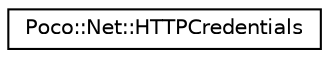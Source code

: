digraph "Graphical Class Hierarchy"
{
 // LATEX_PDF_SIZE
  edge [fontname="Helvetica",fontsize="10",labelfontname="Helvetica",labelfontsize="10"];
  node [fontname="Helvetica",fontsize="10",shape=record];
  rankdir="LR";
  Node0 [label="Poco::Net::HTTPCredentials",height=0.2,width=0.4,color="black", fillcolor="white", style="filled",URL="$classPoco_1_1Net_1_1HTTPCredentials.html",tooltip=" "];
}
